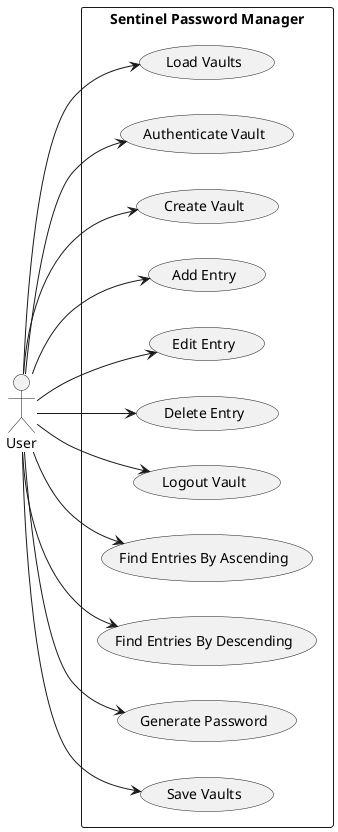 @startuml
left to right direction
skinparam packageStyle rectangle

actor User

rectangle "Sentinel Password Manager" {
  User --> (Load Vaults)
  User --> (Authenticate Vault)
  User --> (Create Vault)
  User --> (Add Entry)
  User --> (Edit Entry)
  User --> (Delete Entry)
  User --> (Logout Vault)
  User --> (Find Entries By Ascending)
  User --> (Find Entries By Descending)
  User --> (Generate Password)
  User --> (Save Vaults)
}
@enduml
